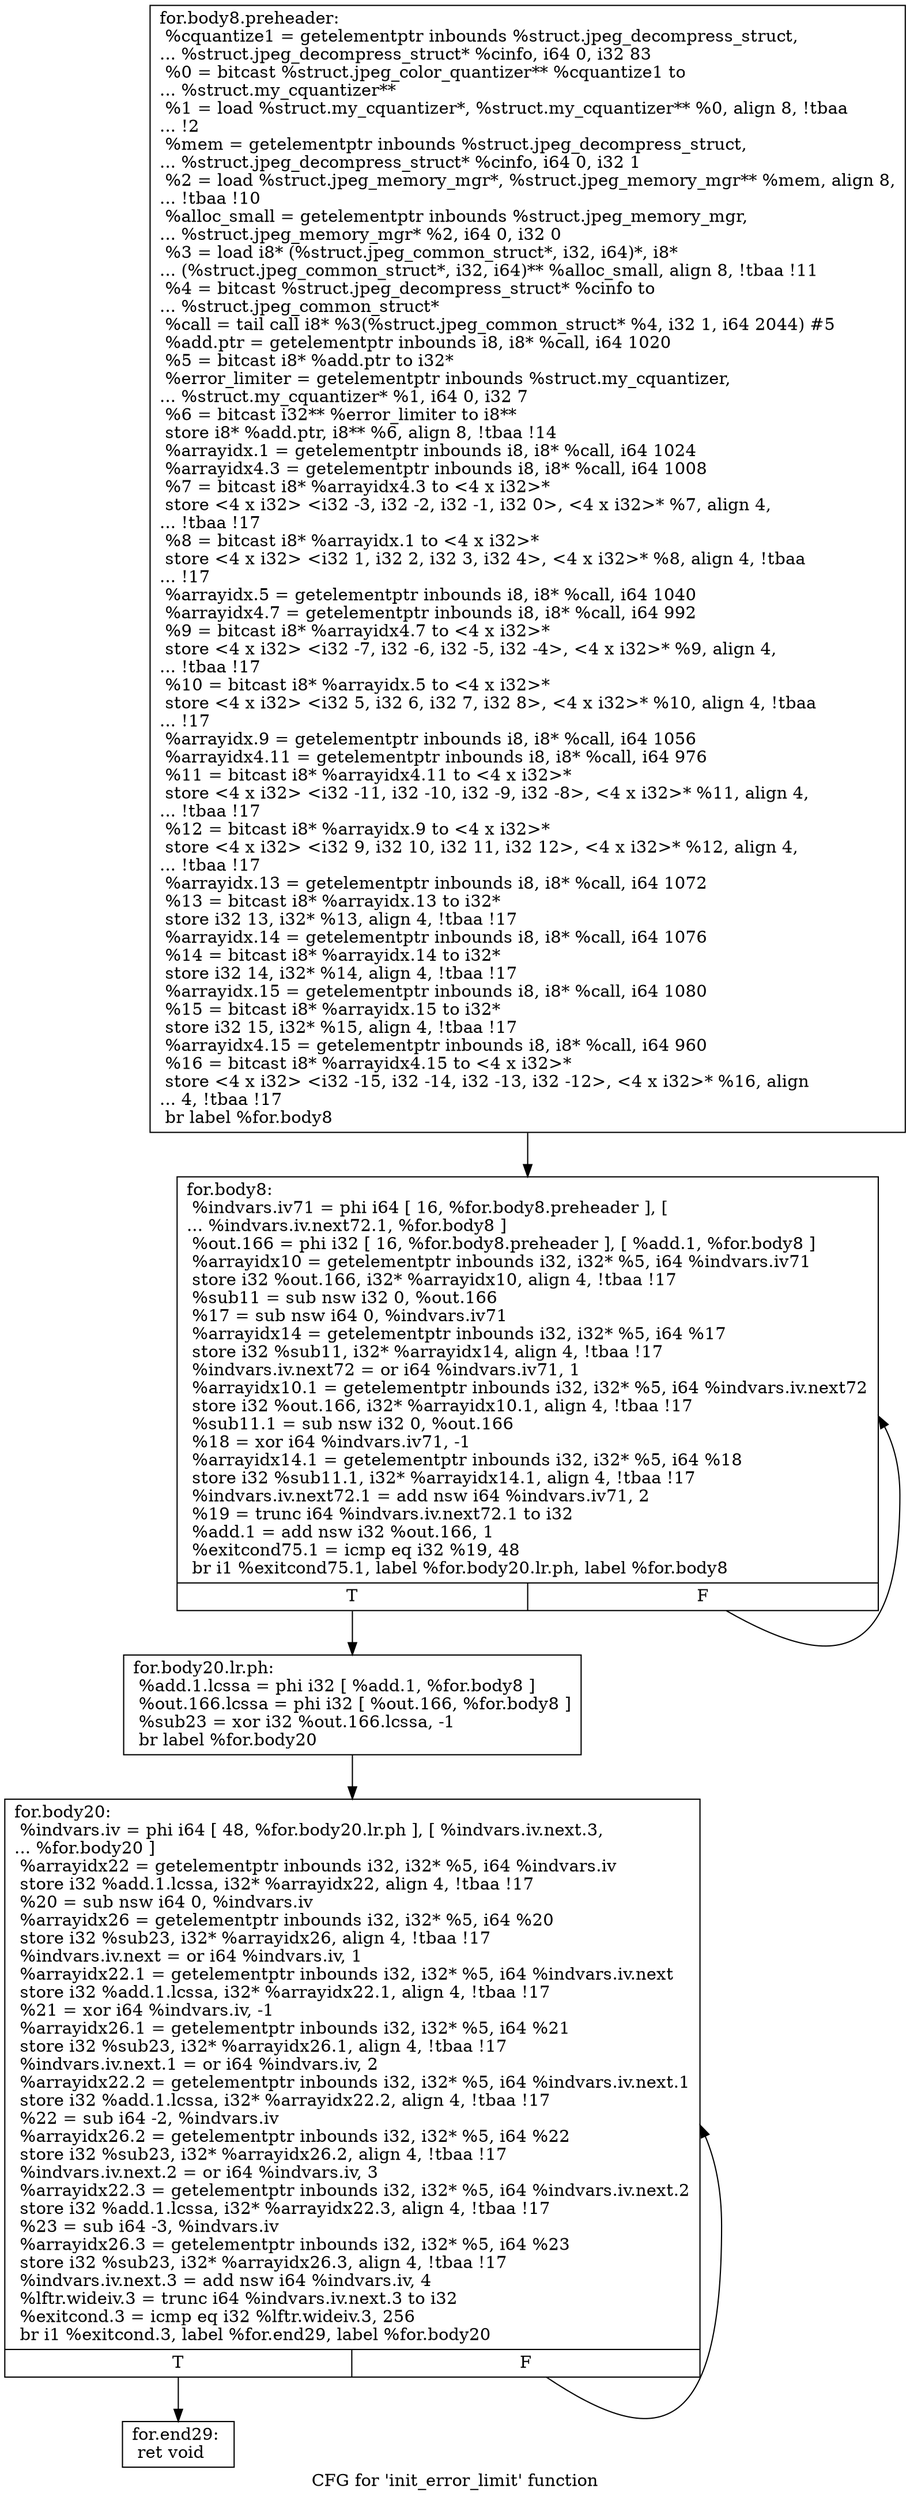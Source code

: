 digraph "CFG for 'init_error_limit' function" {
	label="CFG for 'init_error_limit' function";

	Node0x6272990 [shape=record,label="{for.body8.preheader:\l  %cquantize1 = getelementptr inbounds %struct.jpeg_decompress_struct,\l... %struct.jpeg_decompress_struct* %cinfo, i64 0, i32 83\l  %0 = bitcast %struct.jpeg_color_quantizer** %cquantize1 to\l... %struct.my_cquantizer**\l  %1 = load %struct.my_cquantizer*, %struct.my_cquantizer** %0, align 8, !tbaa\l... !2\l  %mem = getelementptr inbounds %struct.jpeg_decompress_struct,\l... %struct.jpeg_decompress_struct* %cinfo, i64 0, i32 1\l  %2 = load %struct.jpeg_memory_mgr*, %struct.jpeg_memory_mgr** %mem, align 8,\l... !tbaa !10\l  %alloc_small = getelementptr inbounds %struct.jpeg_memory_mgr,\l... %struct.jpeg_memory_mgr* %2, i64 0, i32 0\l  %3 = load i8* (%struct.jpeg_common_struct*, i32, i64)*, i8*\l... (%struct.jpeg_common_struct*, i32, i64)** %alloc_small, align 8, !tbaa !11\l  %4 = bitcast %struct.jpeg_decompress_struct* %cinfo to\l... %struct.jpeg_common_struct*\l  %call = tail call i8* %3(%struct.jpeg_common_struct* %4, i32 1, i64 2044) #5\l  %add.ptr = getelementptr inbounds i8, i8* %call, i64 1020\l  %5 = bitcast i8* %add.ptr to i32*\l  %error_limiter = getelementptr inbounds %struct.my_cquantizer,\l... %struct.my_cquantizer* %1, i64 0, i32 7\l  %6 = bitcast i32** %error_limiter to i8**\l  store i8* %add.ptr, i8** %6, align 8, !tbaa !14\l  %arrayidx.1 = getelementptr inbounds i8, i8* %call, i64 1024\l  %arrayidx4.3 = getelementptr inbounds i8, i8* %call, i64 1008\l  %7 = bitcast i8* %arrayidx4.3 to \<4 x i32\>*\l  store \<4 x i32\> \<i32 -3, i32 -2, i32 -1, i32 0\>, \<4 x i32\>* %7, align 4,\l... !tbaa !17\l  %8 = bitcast i8* %arrayidx.1 to \<4 x i32\>*\l  store \<4 x i32\> \<i32 1, i32 2, i32 3, i32 4\>, \<4 x i32\>* %8, align 4, !tbaa\l... !17\l  %arrayidx.5 = getelementptr inbounds i8, i8* %call, i64 1040\l  %arrayidx4.7 = getelementptr inbounds i8, i8* %call, i64 992\l  %9 = bitcast i8* %arrayidx4.7 to \<4 x i32\>*\l  store \<4 x i32\> \<i32 -7, i32 -6, i32 -5, i32 -4\>, \<4 x i32\>* %9, align 4,\l... !tbaa !17\l  %10 = bitcast i8* %arrayidx.5 to \<4 x i32\>*\l  store \<4 x i32\> \<i32 5, i32 6, i32 7, i32 8\>, \<4 x i32\>* %10, align 4, !tbaa\l... !17\l  %arrayidx.9 = getelementptr inbounds i8, i8* %call, i64 1056\l  %arrayidx4.11 = getelementptr inbounds i8, i8* %call, i64 976\l  %11 = bitcast i8* %arrayidx4.11 to \<4 x i32\>*\l  store \<4 x i32\> \<i32 -11, i32 -10, i32 -9, i32 -8\>, \<4 x i32\>* %11, align 4,\l... !tbaa !17\l  %12 = bitcast i8* %arrayidx.9 to \<4 x i32\>*\l  store \<4 x i32\> \<i32 9, i32 10, i32 11, i32 12\>, \<4 x i32\>* %12, align 4,\l... !tbaa !17\l  %arrayidx.13 = getelementptr inbounds i8, i8* %call, i64 1072\l  %13 = bitcast i8* %arrayidx.13 to i32*\l  store i32 13, i32* %13, align 4, !tbaa !17\l  %arrayidx.14 = getelementptr inbounds i8, i8* %call, i64 1076\l  %14 = bitcast i8* %arrayidx.14 to i32*\l  store i32 14, i32* %14, align 4, !tbaa !17\l  %arrayidx.15 = getelementptr inbounds i8, i8* %call, i64 1080\l  %15 = bitcast i8* %arrayidx.15 to i32*\l  store i32 15, i32* %15, align 4, !tbaa !17\l  %arrayidx4.15 = getelementptr inbounds i8, i8* %call, i64 960\l  %16 = bitcast i8* %arrayidx4.15 to \<4 x i32\>*\l  store \<4 x i32\> \<i32 -15, i32 -14, i32 -13, i32 -12\>, \<4 x i32\>* %16, align\l... 4, !tbaa !17\l  br label %for.body8\l}"];
	Node0x6272990 -> Node0x6275c70;
	Node0x6275db0 [shape=record,label="{for.body20.lr.ph:                                 \l  %add.1.lcssa = phi i32 [ %add.1, %for.body8 ]\l  %out.166.lcssa = phi i32 [ %out.166, %for.body8 ]\l  %sub23 = xor i32 %out.166.lcssa, -1\l  br label %for.body20\l}"];
	Node0x6275db0 -> Node0x62761b0;
	Node0x6275c70 [shape=record,label="{for.body8:                                        \l  %indvars.iv71 = phi i64 [ 16, %for.body8.preheader ], [\l... %indvars.iv.next72.1, %for.body8 ]\l  %out.166 = phi i32 [ 16, %for.body8.preheader ], [ %add.1, %for.body8 ]\l  %arrayidx10 = getelementptr inbounds i32, i32* %5, i64 %indvars.iv71\l  store i32 %out.166, i32* %arrayidx10, align 4, !tbaa !17\l  %sub11 = sub nsw i32 0, %out.166\l  %17 = sub nsw i64 0, %indvars.iv71\l  %arrayidx14 = getelementptr inbounds i32, i32* %5, i64 %17\l  store i32 %sub11, i32* %arrayidx14, align 4, !tbaa !17\l  %indvars.iv.next72 = or i64 %indvars.iv71, 1\l  %arrayidx10.1 = getelementptr inbounds i32, i32* %5, i64 %indvars.iv.next72\l  store i32 %out.166, i32* %arrayidx10.1, align 4, !tbaa !17\l  %sub11.1 = sub nsw i32 0, %out.166\l  %18 = xor i64 %indvars.iv71, -1\l  %arrayidx14.1 = getelementptr inbounds i32, i32* %5, i64 %18\l  store i32 %sub11.1, i32* %arrayidx14.1, align 4, !tbaa !17\l  %indvars.iv.next72.1 = add nsw i64 %indvars.iv71, 2\l  %19 = trunc i64 %indvars.iv.next72.1 to i32\l  %add.1 = add nsw i32 %out.166, 1\l  %exitcond75.1 = icmp eq i32 %19, 48\l  br i1 %exitcond75.1, label %for.body20.lr.ph, label %for.body8\l|{<s0>T|<s1>F}}"];
	Node0x6275c70:s0 -> Node0x6275db0;
	Node0x6275c70:s1 -> Node0x6275c70;
	Node0x62761b0 [shape=record,label="{for.body20:                                       \l  %indvars.iv = phi i64 [ 48, %for.body20.lr.ph ], [ %indvars.iv.next.3,\l... %for.body20 ]\l  %arrayidx22 = getelementptr inbounds i32, i32* %5, i64 %indvars.iv\l  store i32 %add.1.lcssa, i32* %arrayidx22, align 4, !tbaa !17\l  %20 = sub nsw i64 0, %indvars.iv\l  %arrayidx26 = getelementptr inbounds i32, i32* %5, i64 %20\l  store i32 %sub23, i32* %arrayidx26, align 4, !tbaa !17\l  %indvars.iv.next = or i64 %indvars.iv, 1\l  %arrayidx22.1 = getelementptr inbounds i32, i32* %5, i64 %indvars.iv.next\l  store i32 %add.1.lcssa, i32* %arrayidx22.1, align 4, !tbaa !17\l  %21 = xor i64 %indvars.iv, -1\l  %arrayidx26.1 = getelementptr inbounds i32, i32* %5, i64 %21\l  store i32 %sub23, i32* %arrayidx26.1, align 4, !tbaa !17\l  %indvars.iv.next.1 = or i64 %indvars.iv, 2\l  %arrayidx22.2 = getelementptr inbounds i32, i32* %5, i64 %indvars.iv.next.1\l  store i32 %add.1.lcssa, i32* %arrayidx22.2, align 4, !tbaa !17\l  %22 = sub i64 -2, %indvars.iv\l  %arrayidx26.2 = getelementptr inbounds i32, i32* %5, i64 %22\l  store i32 %sub23, i32* %arrayidx26.2, align 4, !tbaa !17\l  %indvars.iv.next.2 = or i64 %indvars.iv, 3\l  %arrayidx22.3 = getelementptr inbounds i32, i32* %5, i64 %indvars.iv.next.2\l  store i32 %add.1.lcssa, i32* %arrayidx22.3, align 4, !tbaa !17\l  %23 = sub i64 -3, %indvars.iv\l  %arrayidx26.3 = getelementptr inbounds i32, i32* %5, i64 %23\l  store i32 %sub23, i32* %arrayidx26.3, align 4, !tbaa !17\l  %indvars.iv.next.3 = add nsw i64 %indvars.iv, 4\l  %lftr.wideiv.3 = trunc i64 %indvars.iv.next.3 to i32\l  %exitcond.3 = icmp eq i32 %lftr.wideiv.3, 256\l  br i1 %exitcond.3, label %for.end29, label %for.body20\l|{<s0>T|<s1>F}}"];
	Node0x62761b0:s0 -> Node0x626d300;
	Node0x62761b0:s1 -> Node0x62761b0;
	Node0x626d300 [shape=record,label="{for.end29:                                        \l  ret void\l}"];
}
